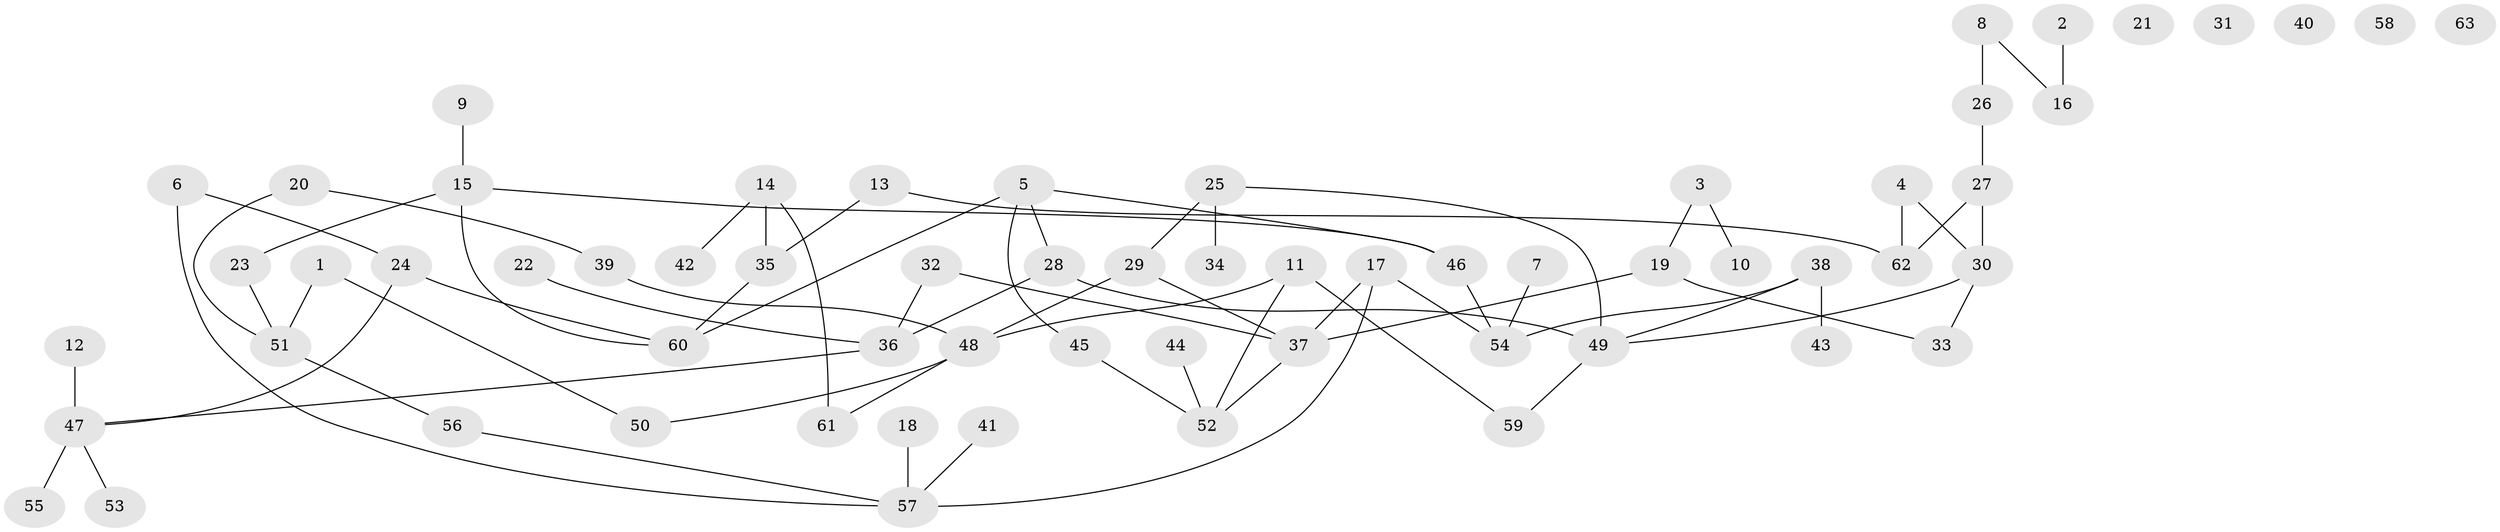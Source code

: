 // coarse degree distribution, {7: 0.030303030303030304, 3: 0.30303030303030304, 1: 0.15151515151515152, 2: 0.3333333333333333, 4: 0.09090909090909091, 6: 0.030303030303030304, 5: 0.06060606060606061}
// Generated by graph-tools (version 1.1) at 2025/48/03/04/25 22:48:06]
// undirected, 63 vertices, 73 edges
graph export_dot {
  node [color=gray90,style=filled];
  1;
  2;
  3;
  4;
  5;
  6;
  7;
  8;
  9;
  10;
  11;
  12;
  13;
  14;
  15;
  16;
  17;
  18;
  19;
  20;
  21;
  22;
  23;
  24;
  25;
  26;
  27;
  28;
  29;
  30;
  31;
  32;
  33;
  34;
  35;
  36;
  37;
  38;
  39;
  40;
  41;
  42;
  43;
  44;
  45;
  46;
  47;
  48;
  49;
  50;
  51;
  52;
  53;
  54;
  55;
  56;
  57;
  58;
  59;
  60;
  61;
  62;
  63;
  1 -- 50;
  1 -- 51;
  2 -- 16;
  3 -- 10;
  3 -- 19;
  4 -- 30;
  4 -- 62;
  5 -- 28;
  5 -- 45;
  5 -- 46;
  5 -- 60;
  6 -- 24;
  6 -- 57;
  7 -- 54;
  8 -- 16;
  8 -- 26;
  9 -- 15;
  11 -- 48;
  11 -- 52;
  11 -- 59;
  12 -- 47;
  13 -- 35;
  13 -- 62;
  14 -- 35;
  14 -- 42;
  14 -- 61;
  15 -- 23;
  15 -- 46;
  15 -- 60;
  17 -- 37;
  17 -- 54;
  17 -- 57;
  18 -- 57;
  19 -- 33;
  19 -- 37;
  20 -- 39;
  20 -- 51;
  22 -- 36;
  23 -- 51;
  24 -- 47;
  24 -- 60;
  25 -- 29;
  25 -- 34;
  25 -- 49;
  26 -- 27;
  27 -- 30;
  27 -- 62;
  28 -- 36;
  28 -- 49;
  29 -- 37;
  29 -- 48;
  30 -- 33;
  30 -- 49;
  32 -- 36;
  32 -- 37;
  35 -- 60;
  36 -- 47;
  37 -- 52;
  38 -- 43;
  38 -- 49;
  38 -- 54;
  39 -- 48;
  41 -- 57;
  44 -- 52;
  45 -- 52;
  46 -- 54;
  47 -- 53;
  47 -- 55;
  48 -- 50;
  48 -- 61;
  49 -- 59;
  51 -- 56;
  56 -- 57;
}
